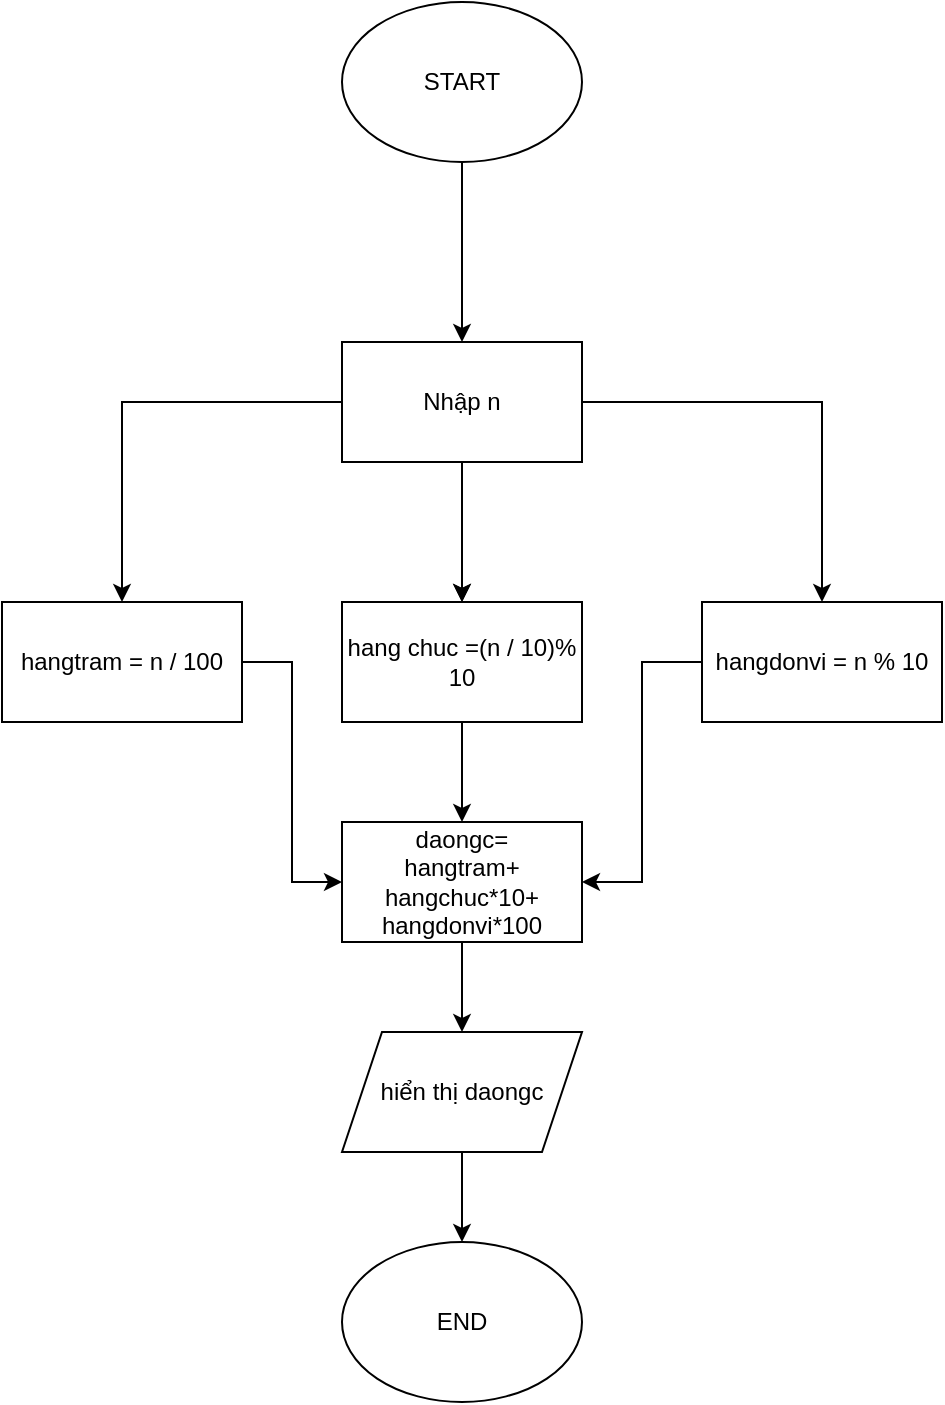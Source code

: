<mxfile version="25.0.3">
  <diagram id="C5RBs43oDa-KdzZeNtuy" name="Page-1">
    <mxGraphModel dx="1042" dy="565" grid="1" gridSize="10" guides="1" tooltips="1" connect="1" arrows="1" fold="1" page="1" pageScale="1" pageWidth="827" pageHeight="1169" math="0" shadow="0">
      <root>
        <mxCell id="WIyWlLk6GJQsqaUBKTNV-0" />
        <mxCell id="WIyWlLk6GJQsqaUBKTNV-1" parent="WIyWlLk6GJQsqaUBKTNV-0" />
        <mxCell id="VIZ2GZ5ep7-sa7ZNbd8o-2" value="" style="edgeStyle=orthogonalEdgeStyle;rounded=0;orthogonalLoop=1;jettySize=auto;html=1;" edge="1" parent="WIyWlLk6GJQsqaUBKTNV-1" source="VIZ2GZ5ep7-sa7ZNbd8o-0" target="VIZ2GZ5ep7-sa7ZNbd8o-1">
          <mxGeometry relative="1" as="geometry" />
        </mxCell>
        <mxCell id="VIZ2GZ5ep7-sa7ZNbd8o-0" value="START" style="ellipse;whiteSpace=wrap;html=1;" vertex="1" parent="WIyWlLk6GJQsqaUBKTNV-1">
          <mxGeometry x="350" y="40" width="120" height="80" as="geometry" />
        </mxCell>
        <mxCell id="VIZ2GZ5ep7-sa7ZNbd8o-4" value="" style="edgeStyle=orthogonalEdgeStyle;rounded=0;orthogonalLoop=1;jettySize=auto;html=1;" edge="1" parent="WIyWlLk6GJQsqaUBKTNV-1" source="VIZ2GZ5ep7-sa7ZNbd8o-1" target="VIZ2GZ5ep7-sa7ZNbd8o-3">
          <mxGeometry relative="1" as="geometry" />
        </mxCell>
        <mxCell id="VIZ2GZ5ep7-sa7ZNbd8o-6" value="" style="edgeStyle=orthogonalEdgeStyle;rounded=0;orthogonalLoop=1;jettySize=auto;html=1;" edge="1" parent="WIyWlLk6GJQsqaUBKTNV-1" source="VIZ2GZ5ep7-sa7ZNbd8o-1" target="VIZ2GZ5ep7-sa7ZNbd8o-5">
          <mxGeometry relative="1" as="geometry" />
        </mxCell>
        <mxCell id="VIZ2GZ5ep7-sa7ZNbd8o-7" value="" style="edgeStyle=orthogonalEdgeStyle;rounded=0;orthogonalLoop=1;jettySize=auto;html=1;" edge="1" parent="WIyWlLk6GJQsqaUBKTNV-1" source="VIZ2GZ5ep7-sa7ZNbd8o-1" target="VIZ2GZ5ep7-sa7ZNbd8o-5">
          <mxGeometry relative="1" as="geometry" />
        </mxCell>
        <mxCell id="VIZ2GZ5ep7-sa7ZNbd8o-9" value="" style="edgeStyle=orthogonalEdgeStyle;rounded=0;orthogonalLoop=1;jettySize=auto;html=1;" edge="1" parent="WIyWlLk6GJQsqaUBKTNV-1" source="VIZ2GZ5ep7-sa7ZNbd8o-1" target="VIZ2GZ5ep7-sa7ZNbd8o-8">
          <mxGeometry relative="1" as="geometry" />
        </mxCell>
        <mxCell id="VIZ2GZ5ep7-sa7ZNbd8o-1" value="Nhập n" style="whiteSpace=wrap;html=1;" vertex="1" parent="WIyWlLk6GJQsqaUBKTNV-1">
          <mxGeometry x="350" y="210" width="120" height="60" as="geometry" />
        </mxCell>
        <mxCell id="VIZ2GZ5ep7-sa7ZNbd8o-13" style="edgeStyle=orthogonalEdgeStyle;rounded=0;orthogonalLoop=1;jettySize=auto;html=1;entryX=0;entryY=0.5;entryDx=0;entryDy=0;" edge="1" parent="WIyWlLk6GJQsqaUBKTNV-1" source="VIZ2GZ5ep7-sa7ZNbd8o-3" target="VIZ2GZ5ep7-sa7ZNbd8o-10">
          <mxGeometry relative="1" as="geometry" />
        </mxCell>
        <mxCell id="VIZ2GZ5ep7-sa7ZNbd8o-3" value="hangtram = n / 100" style="whiteSpace=wrap;html=1;" vertex="1" parent="WIyWlLk6GJQsqaUBKTNV-1">
          <mxGeometry x="180" y="340" width="120" height="60" as="geometry" />
        </mxCell>
        <mxCell id="VIZ2GZ5ep7-sa7ZNbd8o-12" style="edgeStyle=orthogonalEdgeStyle;rounded=0;orthogonalLoop=1;jettySize=auto;html=1;entryX=0.5;entryY=0;entryDx=0;entryDy=0;" edge="1" parent="WIyWlLk6GJQsqaUBKTNV-1" source="VIZ2GZ5ep7-sa7ZNbd8o-5" target="VIZ2GZ5ep7-sa7ZNbd8o-10">
          <mxGeometry relative="1" as="geometry" />
        </mxCell>
        <mxCell id="VIZ2GZ5ep7-sa7ZNbd8o-5" value="hang chuc =(n / 10)% 10" style="whiteSpace=wrap;html=1;" vertex="1" parent="WIyWlLk6GJQsqaUBKTNV-1">
          <mxGeometry x="350" y="340" width="120" height="60" as="geometry" />
        </mxCell>
        <mxCell id="VIZ2GZ5ep7-sa7ZNbd8o-11" style="edgeStyle=orthogonalEdgeStyle;rounded=0;orthogonalLoop=1;jettySize=auto;html=1;entryX=1;entryY=0.5;entryDx=0;entryDy=0;" edge="1" parent="WIyWlLk6GJQsqaUBKTNV-1" source="VIZ2GZ5ep7-sa7ZNbd8o-8" target="VIZ2GZ5ep7-sa7ZNbd8o-10">
          <mxGeometry relative="1" as="geometry" />
        </mxCell>
        <mxCell id="VIZ2GZ5ep7-sa7ZNbd8o-8" value="hangdonvi = n % 10" style="whiteSpace=wrap;html=1;" vertex="1" parent="WIyWlLk6GJQsqaUBKTNV-1">
          <mxGeometry x="530" y="340" width="120" height="60" as="geometry" />
        </mxCell>
        <mxCell id="VIZ2GZ5ep7-sa7ZNbd8o-15" style="edgeStyle=orthogonalEdgeStyle;rounded=0;orthogonalLoop=1;jettySize=auto;html=1;" edge="1" parent="WIyWlLk6GJQsqaUBKTNV-1" source="VIZ2GZ5ep7-sa7ZNbd8o-10" target="VIZ2GZ5ep7-sa7ZNbd8o-14">
          <mxGeometry relative="1" as="geometry" />
        </mxCell>
        <mxCell id="VIZ2GZ5ep7-sa7ZNbd8o-10" value="daongc=&lt;br&gt;hangtram+&lt;div&gt;hangchuc*10+&lt;/div&gt;&lt;div&gt;hangdonvi*100&lt;/div&gt;" style="rounded=0;whiteSpace=wrap;html=1;" vertex="1" parent="WIyWlLk6GJQsqaUBKTNV-1">
          <mxGeometry x="350" y="450" width="120" height="60" as="geometry" />
        </mxCell>
        <mxCell id="VIZ2GZ5ep7-sa7ZNbd8o-17" style="edgeStyle=orthogonalEdgeStyle;rounded=0;orthogonalLoop=1;jettySize=auto;html=1;" edge="1" parent="WIyWlLk6GJQsqaUBKTNV-1" source="VIZ2GZ5ep7-sa7ZNbd8o-14" target="VIZ2GZ5ep7-sa7ZNbd8o-16">
          <mxGeometry relative="1" as="geometry" />
        </mxCell>
        <mxCell id="VIZ2GZ5ep7-sa7ZNbd8o-14" value="hiển thị daongc" style="shape=parallelogram;perimeter=parallelogramPerimeter;whiteSpace=wrap;html=1;fixedSize=1;" vertex="1" parent="WIyWlLk6GJQsqaUBKTNV-1">
          <mxGeometry x="350" y="555" width="120" height="60" as="geometry" />
        </mxCell>
        <mxCell id="VIZ2GZ5ep7-sa7ZNbd8o-16" value="END" style="ellipse;whiteSpace=wrap;html=1;" vertex="1" parent="WIyWlLk6GJQsqaUBKTNV-1">
          <mxGeometry x="350" y="660" width="120" height="80" as="geometry" />
        </mxCell>
      </root>
    </mxGraphModel>
  </diagram>
</mxfile>

